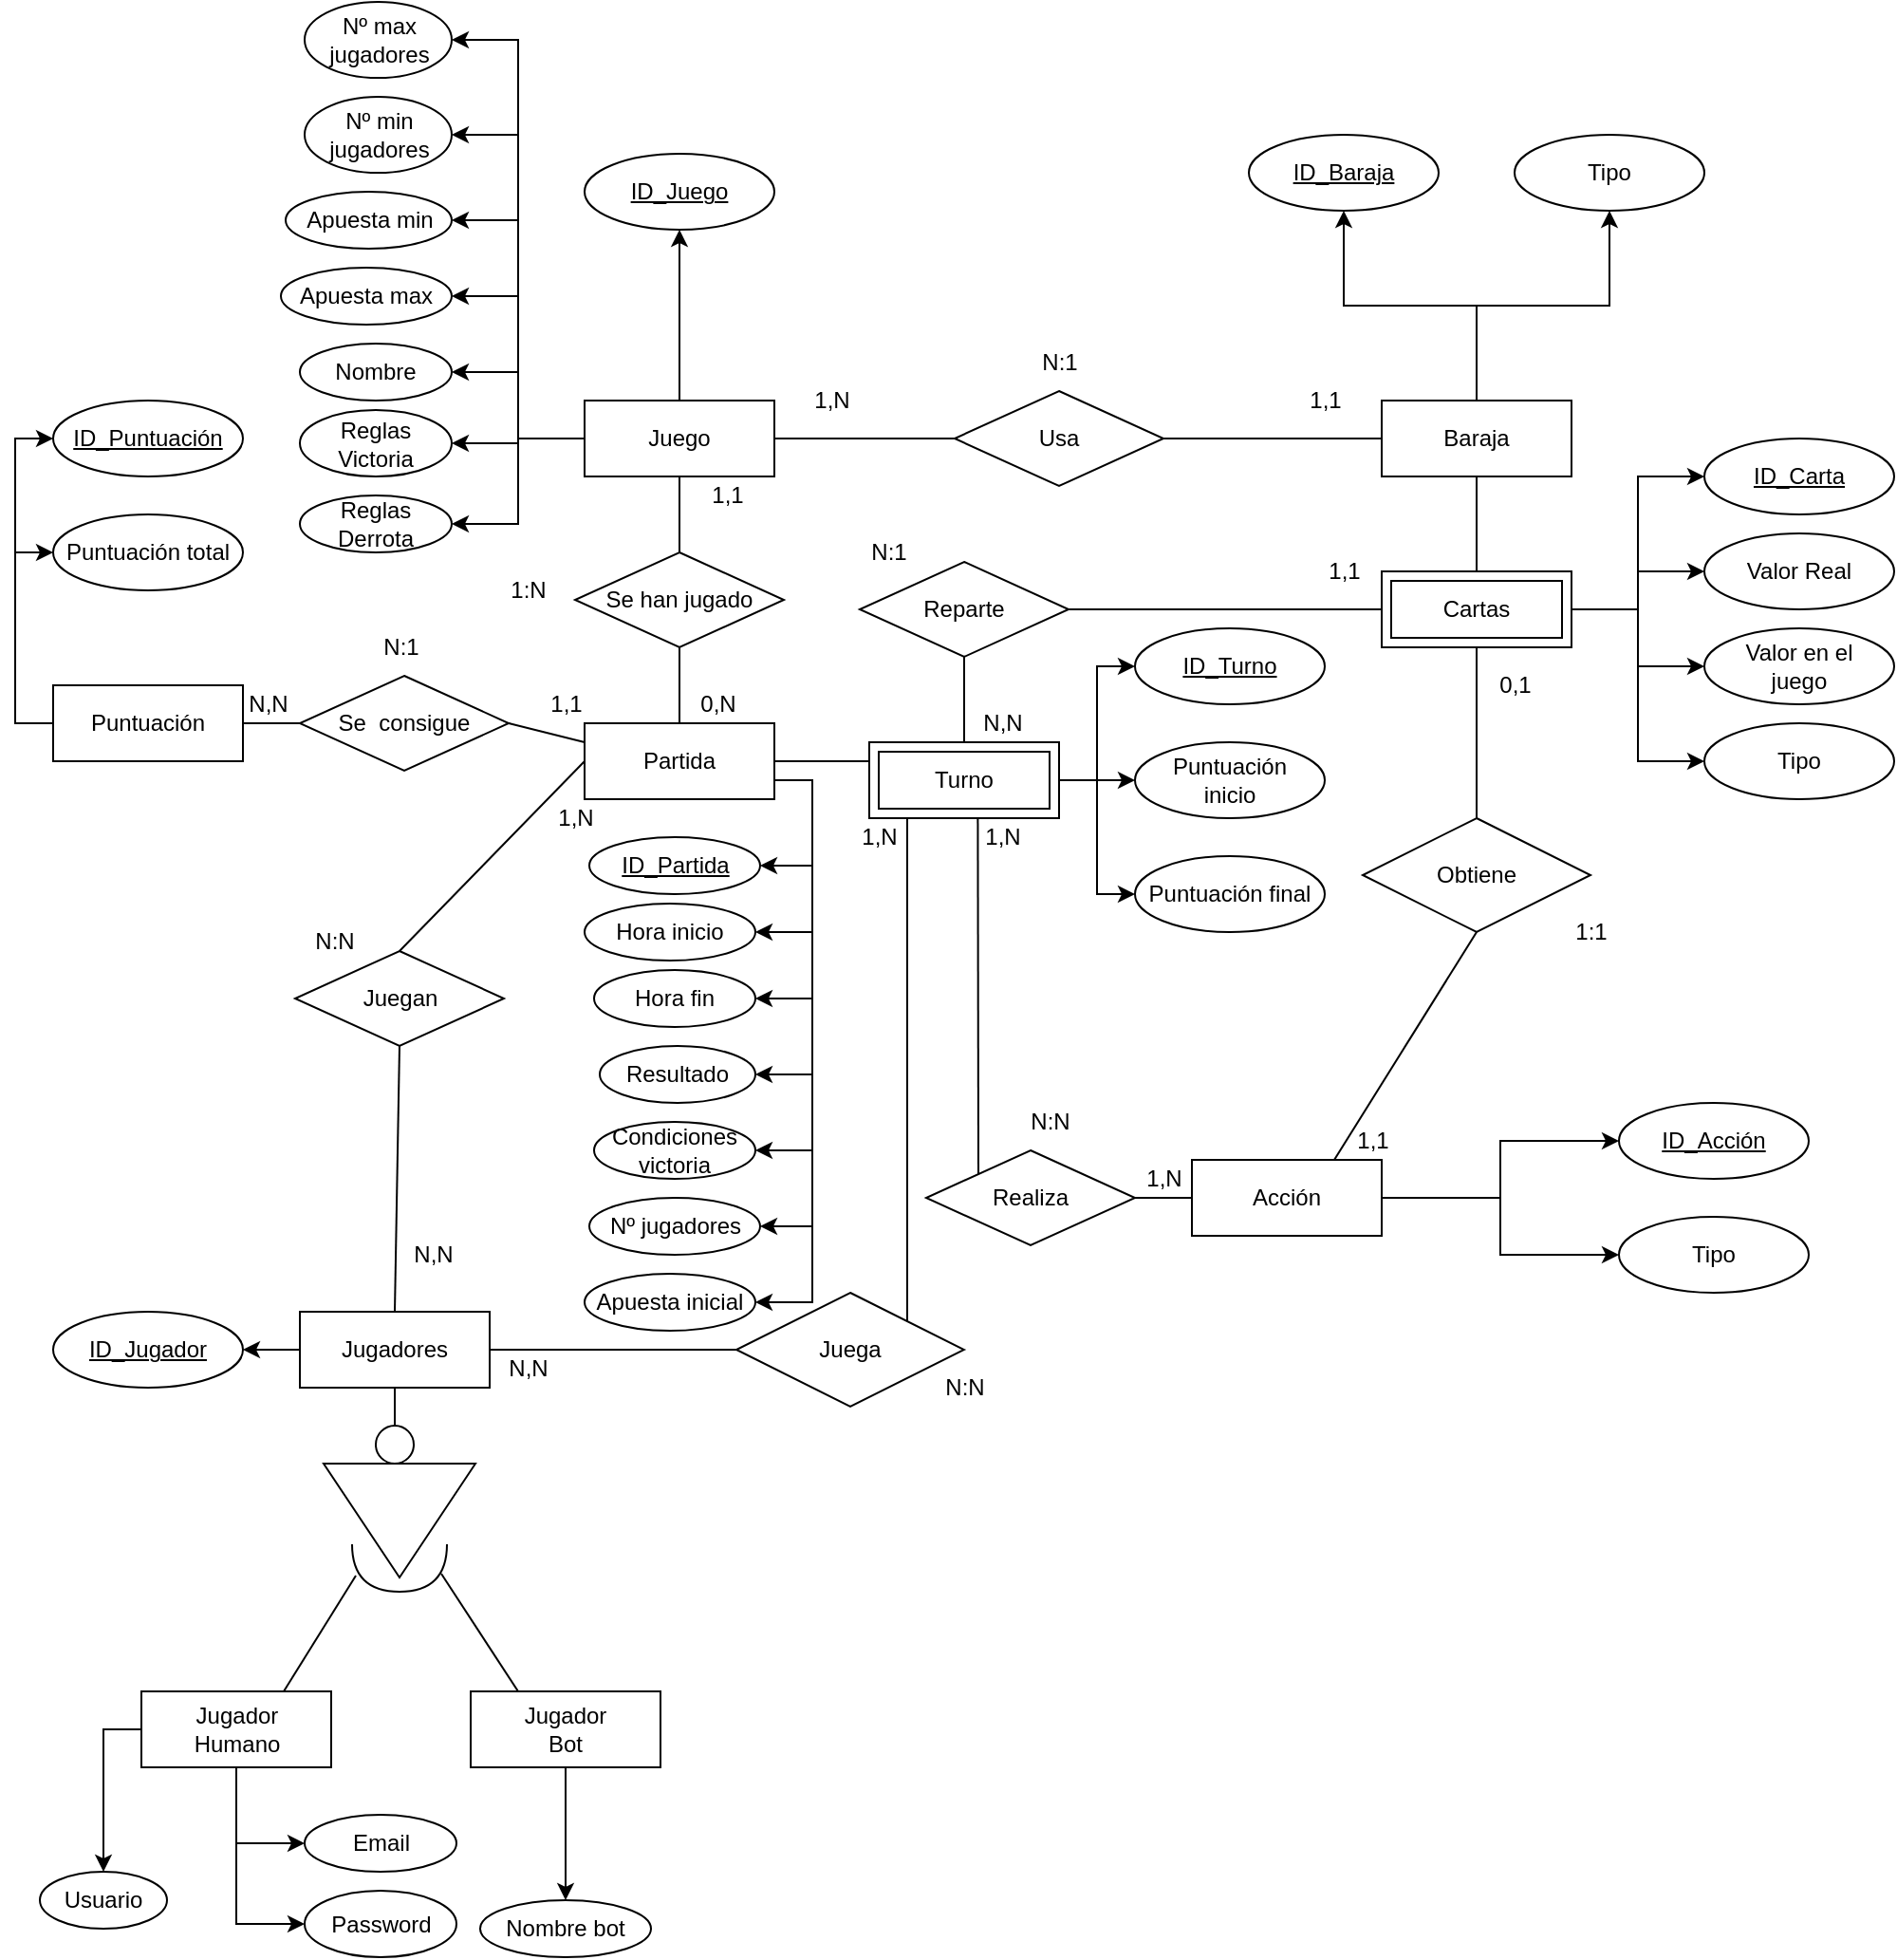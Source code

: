 <mxfile version="13.11.0" type="google"><diagram id="78fa8_qQ4C8IbGv7Pyop" name="Page-1"><mxGraphModel dx="1662" dy="1862" grid="1" gridSize="10" guides="1" tooltips="1" connect="1" arrows="1" fold="1" page="1" pageScale="1" pageWidth="850" pageHeight="1100" math="0" shadow="0"><root><mxCell id="0"/><mxCell id="1" parent="0"/><mxCell id="yFO5Bxpezt49NgVYLR6p-1" style="edgeStyle=orthogonalEdgeStyle;rounded=0;orthogonalLoop=1;jettySize=auto;html=1;exitX=0.5;exitY=0;exitDx=0;exitDy=0;entryX=0.5;entryY=1;entryDx=0;entryDy=0;" parent="1" source="BV622JhSCbt6r-4hF3pL-1" target="BV622JhSCbt6r-4hF3pL-41" edge="1"><mxGeometry relative="1" as="geometry"/></mxCell><mxCell id="yFO5Bxpezt49NgVYLR6p-16" style="edgeStyle=orthogonalEdgeStyle;rounded=0;orthogonalLoop=1;jettySize=auto;html=1;exitX=0;exitY=0.5;exitDx=0;exitDy=0;entryX=1;entryY=0.5;entryDx=0;entryDy=0;" parent="1" source="BV622JhSCbt6r-4hF3pL-1" target="yFO5Bxpezt49NgVYLR6p-12" edge="1"><mxGeometry relative="1" as="geometry"/></mxCell><mxCell id="yFO5Bxpezt49NgVYLR6p-17" style="edgeStyle=orthogonalEdgeStyle;rounded=0;orthogonalLoop=1;jettySize=auto;html=1;exitX=0;exitY=0.5;exitDx=0;exitDy=0;entryX=1;entryY=0.5;entryDx=0;entryDy=0;" parent="1" source="BV622JhSCbt6r-4hF3pL-1" target="yFO5Bxpezt49NgVYLR6p-13" edge="1"><mxGeometry relative="1" as="geometry"/></mxCell><mxCell id="yFO5Bxpezt49NgVYLR6p-18" style="edgeStyle=orthogonalEdgeStyle;rounded=0;orthogonalLoop=1;jettySize=auto;html=1;exitX=0;exitY=0.5;exitDx=0;exitDy=0;entryX=1;entryY=0.5;entryDx=0;entryDy=0;" parent="1" source="BV622JhSCbt6r-4hF3pL-1" target="yFO5Bxpezt49NgVYLR6p-14" edge="1"><mxGeometry relative="1" as="geometry"/></mxCell><mxCell id="yFO5Bxpezt49NgVYLR6p-19" style="edgeStyle=orthogonalEdgeStyle;rounded=0;orthogonalLoop=1;jettySize=auto;html=1;exitX=0;exitY=0.5;exitDx=0;exitDy=0;entryX=1;entryY=0.5;entryDx=0;entryDy=0;" parent="1" source="BV622JhSCbt6r-4hF3pL-1" target="yFO5Bxpezt49NgVYLR6p-15" edge="1"><mxGeometry relative="1" as="geometry"/></mxCell><mxCell id="yFO5Bxpezt49NgVYLR6p-24" style="edgeStyle=orthogonalEdgeStyle;rounded=0;orthogonalLoop=1;jettySize=auto;html=1;exitX=0;exitY=0.5;exitDx=0;exitDy=0;entryX=1;entryY=0.5;entryDx=0;entryDy=0;" parent="1" source="BV622JhSCbt6r-4hF3pL-1" target="yFO5Bxpezt49NgVYLR6p-23" edge="1"><mxGeometry relative="1" as="geometry"/></mxCell><mxCell id="0nVEXyCnmtIb-epMUQqP-18" style="edgeStyle=orthogonalEdgeStyle;rounded=0;orthogonalLoop=1;jettySize=auto;html=1;exitX=0;exitY=0.5;exitDx=0;exitDy=0;entryX=1;entryY=0.5;entryDx=0;entryDy=0;" parent="1" source="BV622JhSCbt6r-4hF3pL-1" target="yFO5Bxpezt49NgVYLR6p-26" edge="1"><mxGeometry relative="1" as="geometry"/></mxCell><mxCell id="0nVEXyCnmtIb-epMUQqP-19" style="edgeStyle=orthogonalEdgeStyle;rounded=0;orthogonalLoop=1;jettySize=auto;html=1;exitX=0;exitY=0.5;exitDx=0;exitDy=0;entryX=1;entryY=0.5;entryDx=0;entryDy=0;" parent="1" source="BV622JhSCbt6r-4hF3pL-1" target="yFO5Bxpezt49NgVYLR6p-27" edge="1"><mxGeometry relative="1" as="geometry"/></mxCell><mxCell id="BV622JhSCbt6r-4hF3pL-1" value="Juego" style="whiteSpace=wrap;html=1;align=center;" parent="1" vertex="1"><mxGeometry x="310" y="60" width="100" height="40" as="geometry"/></mxCell><mxCell id="0nVEXyCnmtIb-epMUQqP-4" style="edgeStyle=orthogonalEdgeStyle;rounded=0;orthogonalLoop=1;jettySize=auto;html=1;exitX=1;exitY=0.75;exitDx=0;exitDy=0;entryX=1;entryY=0.5;entryDx=0;entryDy=0;" parent="1" source="BV622JhSCbt6r-4hF3pL-2" target="BV622JhSCbt6r-4hF3pL-42" edge="1"><mxGeometry relative="1" as="geometry"/></mxCell><mxCell id="0nVEXyCnmtIb-epMUQqP-5" style="edgeStyle=orthogonalEdgeStyle;rounded=0;orthogonalLoop=1;jettySize=auto;html=1;exitX=1;exitY=0.75;exitDx=0;exitDy=0;entryX=1;entryY=0.5;entryDx=0;entryDy=0;" parent="1" source="BV622JhSCbt6r-4hF3pL-2" target="yFO5Bxpezt49NgVYLR6p-44" edge="1"><mxGeometry relative="1" as="geometry"/></mxCell><mxCell id="0nVEXyCnmtIb-epMUQqP-6" style="edgeStyle=orthogonalEdgeStyle;rounded=0;orthogonalLoop=1;jettySize=auto;html=1;exitX=1;exitY=0.75;exitDx=0;exitDy=0;entryX=1;entryY=0.5;entryDx=0;entryDy=0;" parent="1" source="BV622JhSCbt6r-4hF3pL-2" target="yFO5Bxpezt49NgVYLR6p-47" edge="1"><mxGeometry relative="1" as="geometry"/></mxCell><mxCell id="0nVEXyCnmtIb-epMUQqP-7" style="edgeStyle=orthogonalEdgeStyle;rounded=0;orthogonalLoop=1;jettySize=auto;html=1;exitX=1;exitY=0.75;exitDx=0;exitDy=0;entryX=1;entryY=0.5;entryDx=0;entryDy=0;" parent="1" source="BV622JhSCbt6r-4hF3pL-2" target="yFO5Bxpezt49NgVYLR6p-49" edge="1"><mxGeometry relative="1" as="geometry"/></mxCell><mxCell id="0nVEXyCnmtIb-epMUQqP-8" style="edgeStyle=orthogonalEdgeStyle;rounded=0;orthogonalLoop=1;jettySize=auto;html=1;exitX=1;exitY=0.75;exitDx=0;exitDy=0;entryX=1;entryY=0.5;entryDx=0;entryDy=0;" parent="1" source="BV622JhSCbt6r-4hF3pL-2" target="yFO5Bxpezt49NgVYLR6p-62" edge="1"><mxGeometry relative="1" as="geometry"/></mxCell><mxCell id="0nVEXyCnmtIb-epMUQqP-9" style="edgeStyle=orthogonalEdgeStyle;rounded=0;orthogonalLoop=1;jettySize=auto;html=1;exitX=1;exitY=0.75;exitDx=0;exitDy=0;entryX=1;entryY=0.5;entryDx=0;entryDy=0;" parent="1" source="BV622JhSCbt6r-4hF3pL-2" target="yFO5Bxpezt49NgVYLR6p-54" edge="1"><mxGeometry relative="1" as="geometry"/></mxCell><mxCell id="0nVEXyCnmtIb-epMUQqP-10" style="edgeStyle=orthogonalEdgeStyle;rounded=0;orthogonalLoop=1;jettySize=auto;html=1;exitX=1;exitY=0.75;exitDx=0;exitDy=0;entryX=1;entryY=0.5;entryDx=0;entryDy=0;" parent="1" source="BV622JhSCbt6r-4hF3pL-2" target="0nVEXyCnmtIb-epMUQqP-2" edge="1"><mxGeometry relative="1" as="geometry"/></mxCell><mxCell id="BV622JhSCbt6r-4hF3pL-2" value="Partida" style="whiteSpace=wrap;html=1;align=center;" parent="1" vertex="1"><mxGeometry x="310" y="230" width="100" height="40" as="geometry"/></mxCell><mxCell id="BV622JhSCbt6r-4hF3pL-3" value="Se han jugado" style="shape=rhombus;perimeter=rhombusPerimeter;whiteSpace=wrap;html=1;align=center;" parent="1" vertex="1"><mxGeometry x="305" y="140" width="110" height="50" as="geometry"/></mxCell><mxCell id="BV622JhSCbt6r-4hF3pL-57" style="edgeStyle=orthogonalEdgeStyle;rounded=0;orthogonalLoop=1;jettySize=auto;html=1;exitX=0;exitY=0.5;exitDx=0;exitDy=0;entryX=1;entryY=0.5;entryDx=0;entryDy=0;" parent="1" source="BV622JhSCbt6r-4hF3pL-4" target="BV622JhSCbt6r-4hF3pL-49" edge="1"><mxGeometry relative="1" as="geometry"/></mxCell><mxCell id="BV622JhSCbt6r-4hF3pL-4" value="Jugadores" style="whiteSpace=wrap;html=1;align=center;" parent="1" vertex="1"><mxGeometry x="160" y="540" width="100" height="40" as="geometry"/></mxCell><mxCell id="BV622JhSCbt6r-4hF3pL-5" value="Juegan" style="shape=rhombus;perimeter=rhombusPerimeter;whiteSpace=wrap;html=1;align=center;" parent="1" vertex="1"><mxGeometry x="157.5" y="350" width="110" height="50" as="geometry"/></mxCell><mxCell id="BV622JhSCbt6r-4hF3pL-6" value="" style="triangle;whiteSpace=wrap;html=1;rotation=90;" parent="1" vertex="1"><mxGeometry x="182.5" y="610" width="60" height="80" as="geometry"/></mxCell><mxCell id="BV622JhSCbt6r-4hF3pL-7" value="" style="ellipse;whiteSpace=wrap;html=1;aspect=fixed;" parent="1" vertex="1"><mxGeometry x="200" y="600" width="20" height="20" as="geometry"/></mxCell><mxCell id="BV622JhSCbt6r-4hF3pL-8" value="" style="shape=requiredInterface;html=1;verticalLabelPosition=bottom;rotation=90;" parent="1" vertex="1"><mxGeometry x="200" y="650" width="25" height="50" as="geometry"/></mxCell><mxCell id="BV622JhSCbt6r-4hF3pL-9" value="" style="endArrow=none;html=1;rounded=0;exitX=0.5;exitY=0;exitDx=0;exitDy=0;entryX=0;entryY=0.5;entryDx=0;entryDy=0;" parent="1" source="BV622JhSCbt6r-4hF3pL-5" target="BV622JhSCbt6r-4hF3pL-2" edge="1"><mxGeometry relative="1" as="geometry"><mxPoint x="140" y="310" as="sourcePoint"/><mxPoint x="300" y="280" as="targetPoint"/></mxGeometry></mxCell><mxCell id="BV622JhSCbt6r-4hF3pL-10" value="" style="endArrow=none;html=1;rounded=0;exitX=0.5;exitY=1;exitDx=0;exitDy=0;entryX=0.5;entryY=0;entryDx=0;entryDy=0;" parent="1" source="BV622JhSCbt6r-4hF3pL-1" target="BV622JhSCbt6r-4hF3pL-3" edge="1"><mxGeometry relative="1" as="geometry"><mxPoint x="210" y="320" as="sourcePoint"/><mxPoint x="370" y="320" as="targetPoint"/></mxGeometry></mxCell><mxCell id="BV622JhSCbt6r-4hF3pL-11" value="" style="endArrow=none;html=1;rounded=0;exitX=0.5;exitY=1;exitDx=0;exitDy=0;entryX=0.5;entryY=0;entryDx=0;entryDy=0;" parent="1" source="BV622JhSCbt6r-4hF3pL-3" target="BV622JhSCbt6r-4hF3pL-2" edge="1"><mxGeometry relative="1" as="geometry"><mxPoint x="320" y="330" as="sourcePoint"/><mxPoint x="480" y="330" as="targetPoint"/></mxGeometry></mxCell><mxCell id="BV622JhSCbt6r-4hF3pL-12" value="" style="endArrow=none;html=1;rounded=0;exitX=0.5;exitY=1;exitDx=0;exitDy=0;entryX=0.5;entryY=0;entryDx=0;entryDy=0;" parent="1" source="BV622JhSCbt6r-4hF3pL-5" target="BV622JhSCbt6r-4hF3pL-4" edge="1"><mxGeometry relative="1" as="geometry"><mxPoint x="140" y="310" as="sourcePoint"/><mxPoint x="300" y="310" as="targetPoint"/></mxGeometry></mxCell><mxCell id="BV622JhSCbt6r-4hF3pL-13" value="" style="endArrow=none;html=1;rounded=0;exitX=0.5;exitY=1;exitDx=0;exitDy=0;entryX=0.5;entryY=0;entryDx=0;entryDy=0;" parent="1" source="BV622JhSCbt6r-4hF3pL-4" target="BV622JhSCbt6r-4hF3pL-7" edge="1"><mxGeometry relative="1" as="geometry"><mxPoint x="370" y="410" as="sourcePoint"/><mxPoint x="530" y="410" as="targetPoint"/></mxGeometry></mxCell><mxCell id="BV622JhSCbt6r-4hF3pL-14" value="Usa" style="shape=rhombus;perimeter=rhombusPerimeter;whiteSpace=wrap;html=1;align=center;" parent="1" vertex="1"><mxGeometry x="505" y="55" width="110" height="50" as="geometry"/></mxCell><mxCell id="BV622JhSCbt6r-4hF3pL-54" style="edgeStyle=orthogonalEdgeStyle;rounded=0;orthogonalLoop=1;jettySize=auto;html=1;exitX=0.5;exitY=0;exitDx=0;exitDy=0;entryX=0.5;entryY=1;entryDx=0;entryDy=0;" parent="1" source="BV622JhSCbt6r-4hF3pL-15" target="BV622JhSCbt6r-4hF3pL-44" edge="1"><mxGeometry relative="1" as="geometry"/></mxCell><mxCell id="BV622JhSCbt6r-4hF3pL-68" style="edgeStyle=orthogonalEdgeStyle;rounded=0;orthogonalLoop=1;jettySize=auto;html=1;exitX=0.5;exitY=0;exitDx=0;exitDy=0;entryX=0.5;entryY=1;entryDx=0;entryDy=0;" parent="1" source="BV622JhSCbt6r-4hF3pL-15" target="BV622JhSCbt6r-4hF3pL-67" edge="1"><mxGeometry relative="1" as="geometry"/></mxCell><mxCell id="BV622JhSCbt6r-4hF3pL-15" value="Baraja" style="whiteSpace=wrap;html=1;align=center;" parent="1" vertex="1"><mxGeometry x="730" y="60" width="100" height="40" as="geometry"/></mxCell><mxCell id="BV622JhSCbt6r-4hF3pL-53" style="edgeStyle=orthogonalEdgeStyle;rounded=0;orthogonalLoop=1;jettySize=auto;html=1;exitX=1;exitY=0.5;exitDx=0;exitDy=0;entryX=0;entryY=0.5;entryDx=0;entryDy=0;" parent="1" source="BV622JhSCbt6r-4hF3pL-16" target="BV622JhSCbt6r-4hF3pL-52" edge="1"><mxGeometry relative="1" as="geometry"><mxPoint x="850" y="120" as="targetPoint"/></mxGeometry></mxCell><mxCell id="BV622JhSCbt6r-4hF3pL-59" style="edgeStyle=orthogonalEdgeStyle;rounded=0;orthogonalLoop=1;jettySize=auto;html=1;exitX=1;exitY=0.5;exitDx=0;exitDy=0;entryX=0;entryY=0.5;entryDx=0;entryDy=0;" parent="1" source="BV622JhSCbt6r-4hF3pL-16" target="BV622JhSCbt6r-4hF3pL-58" edge="1"><mxGeometry relative="1" as="geometry"/></mxCell><mxCell id="BV622JhSCbt6r-4hF3pL-61" style="edgeStyle=orthogonalEdgeStyle;rounded=0;orthogonalLoop=1;jettySize=auto;html=1;exitX=1;exitY=0.5;exitDx=0;exitDy=0;" parent="1" source="BV622JhSCbt6r-4hF3pL-16" target="BV622JhSCbt6r-4hF3pL-60" edge="1"><mxGeometry relative="1" as="geometry"/></mxCell><mxCell id="BV622JhSCbt6r-4hF3pL-63" style="edgeStyle=orthogonalEdgeStyle;rounded=0;orthogonalLoop=1;jettySize=auto;html=1;exitX=1;exitY=0.5;exitDx=0;exitDy=0;entryX=0;entryY=0.5;entryDx=0;entryDy=0;" parent="1" source="BV622JhSCbt6r-4hF3pL-16" target="BV622JhSCbt6r-4hF3pL-62" edge="1"><mxGeometry relative="1" as="geometry"/></mxCell><mxCell id="BV622JhSCbt6r-4hF3pL-16" value="Cartas" style="shape=ext;margin=3;double=1;whiteSpace=wrap;html=1;align=center;" parent="1" vertex="1"><mxGeometry x="730" y="150" width="100" height="40" as="geometry"/></mxCell><mxCell id="BV622JhSCbt6r-4hF3pL-70" style="edgeStyle=orthogonalEdgeStyle;rounded=0;orthogonalLoop=1;jettySize=auto;html=1;exitX=1;exitY=0.5;exitDx=0;exitDy=0;entryX=0;entryY=0.5;entryDx=0;entryDy=0;" parent="1" source="BV622JhSCbt6r-4hF3pL-17" target="BV622JhSCbt6r-4hF3pL-48" edge="1"><mxGeometry relative="1" as="geometry"/></mxCell><mxCell id="BV622JhSCbt6r-4hF3pL-72" style="edgeStyle=orthogonalEdgeStyle;rounded=0;orthogonalLoop=1;jettySize=auto;html=1;exitX=1;exitY=0.5;exitDx=0;exitDy=0;entryX=0;entryY=0.5;entryDx=0;entryDy=0;" parent="1" source="BV622JhSCbt6r-4hF3pL-17" target="BV622JhSCbt6r-4hF3pL-71" edge="1"><mxGeometry relative="1" as="geometry"/></mxCell><mxCell id="wQUg_v-j7GQkUI-aUOH_-5" style="edgeStyle=orthogonalEdgeStyle;rounded=0;orthogonalLoop=1;jettySize=auto;html=1;exitX=1;exitY=0.5;exitDx=0;exitDy=0;entryX=0;entryY=0.5;entryDx=0;entryDy=0;" parent="1" source="BV622JhSCbt6r-4hF3pL-17" target="wQUg_v-j7GQkUI-aUOH_-1" edge="1"><mxGeometry relative="1" as="geometry"/></mxCell><mxCell id="BV622JhSCbt6r-4hF3pL-17" value="Turno" style="shape=ext;margin=3;double=1;whiteSpace=wrap;html=1;align=center;" parent="1" vertex="1"><mxGeometry x="460" y="240" width="100" height="40" as="geometry"/></mxCell><mxCell id="BV622JhSCbt6r-4hF3pL-65" style="edgeStyle=orthogonalEdgeStyle;rounded=0;orthogonalLoop=1;jettySize=auto;html=1;exitX=1;exitY=0.5;exitDx=0;exitDy=0;entryX=0;entryY=0.5;entryDx=0;entryDy=0;" parent="1" source="BV622JhSCbt6r-4hF3pL-18" target="BV622JhSCbt6r-4hF3pL-43" edge="1"><mxGeometry relative="1" as="geometry"/></mxCell><mxCell id="BV622JhSCbt6r-4hF3pL-66" style="edgeStyle=orthogonalEdgeStyle;rounded=0;orthogonalLoop=1;jettySize=auto;html=1;exitX=1;exitY=0.5;exitDx=0;exitDy=0;entryX=0;entryY=0.5;entryDx=0;entryDy=0;" parent="1" source="BV622JhSCbt6r-4hF3pL-18" target="BV622JhSCbt6r-4hF3pL-64" edge="1"><mxGeometry relative="1" as="geometry"/></mxCell><mxCell id="BV622JhSCbt6r-4hF3pL-18" value="Acción" style="whiteSpace=wrap;html=1;align=center;fontFamily=Helvetica;fontSize=12;fontColor=#000000;strokeColor=#000000;fillColor=#ffffff;" parent="1" vertex="1"><mxGeometry x="630" y="460" width="100" height="40" as="geometry"/></mxCell><mxCell id="BV622JhSCbt6r-4hF3pL-19" value="Obtiene" style="shape=rhombus;perimeter=rhombusPerimeter;whiteSpace=wrap;html=1;align=center;" parent="1" vertex="1"><mxGeometry x="720" y="280" width="120" height="60" as="geometry"/></mxCell><mxCell id="BV622JhSCbt6r-4hF3pL-20" value="" style="endArrow=none;html=1;rounded=0;exitX=1;exitY=0.5;exitDx=0;exitDy=0;entryX=0;entryY=0.25;entryDx=0;entryDy=0;" parent="1" source="BV622JhSCbt6r-4hF3pL-2" target="BV622JhSCbt6r-4hF3pL-17" edge="1"><mxGeometry relative="1" as="geometry"><mxPoint x="450" y="370" as="sourcePoint"/><mxPoint x="610" y="370" as="targetPoint"/></mxGeometry></mxCell><mxCell id="BV622JhSCbt6r-4hF3pL-22" value="" style="endArrow=none;html=1;rounded=0;exitX=1;exitY=0.5;exitDx=0;exitDy=0;entryX=0;entryY=0.5;entryDx=0;entryDy=0;" parent="1" source="BV622JhSCbt6r-4hF3pL-1" target="BV622JhSCbt6r-4hF3pL-14" edge="1"><mxGeometry relative="1" as="geometry"><mxPoint x="600" y="460" as="sourcePoint"/><mxPoint x="760" y="460" as="targetPoint"/></mxGeometry></mxCell><mxCell id="BV622JhSCbt6r-4hF3pL-23" value="" style="endArrow=none;html=1;rounded=0;exitX=1;exitY=0.5;exitDx=0;exitDy=0;entryX=0;entryY=0.5;entryDx=0;entryDy=0;" parent="1" source="BV622JhSCbt6r-4hF3pL-14" target="BV622JhSCbt6r-4hF3pL-15" edge="1"><mxGeometry relative="1" as="geometry"><mxPoint x="660" y="80" as="sourcePoint"/><mxPoint x="950" y="280" as="targetPoint"/></mxGeometry></mxCell><mxCell id="BV622JhSCbt6r-4hF3pL-24" value="" style="endArrow=none;html=1;rounded=0;exitX=0.5;exitY=1;exitDx=0;exitDy=0;entryX=0.5;entryY=0;entryDx=0;entryDy=0;" parent="1" source="BV622JhSCbt6r-4hF3pL-15" target="BV622JhSCbt6r-4hF3pL-16" edge="1"><mxGeometry relative="1" as="geometry"><mxPoint x="780" y="250" as="sourcePoint"/><mxPoint x="940" y="250" as="targetPoint"/></mxGeometry></mxCell><mxCell id="BV622JhSCbt6r-4hF3pL-25" value="" style="endArrow=none;html=1;rounded=0;exitX=0.5;exitY=1;exitDx=0;exitDy=0;entryX=0.5;entryY=0;entryDx=0;entryDy=0;" parent="1" source="BV622JhSCbt6r-4hF3pL-16" target="BV622JhSCbt6r-4hF3pL-19" edge="1"><mxGeometry relative="1" as="geometry"><mxPoint x="730" y="250" as="sourcePoint"/><mxPoint x="890" y="250" as="targetPoint"/></mxGeometry></mxCell><mxCell id="BV622JhSCbt6r-4hF3pL-26" value="" style="endArrow=none;html=1;rounded=0;exitX=0.75;exitY=0;exitDx=0;exitDy=0;entryX=0.5;entryY=1;entryDx=0;entryDy=0;" parent="1" source="BV622JhSCbt6r-4hF3pL-18" target="BV622JhSCbt6r-4hF3pL-19" edge="1"><mxGeometry relative="1" as="geometry"><mxPoint x="590" y="450" as="sourcePoint"/><mxPoint x="750" y="450" as="targetPoint"/></mxGeometry></mxCell><mxCell id="yFO5Bxpezt49NgVYLR6p-37" style="edgeStyle=orthogonalEdgeStyle;rounded=0;orthogonalLoop=1;jettySize=auto;html=1;exitX=0.5;exitY=1;exitDx=0;exitDy=0;entryX=0;entryY=0.5;entryDx=0;entryDy=0;" parent="1" source="BV622JhSCbt6r-4hF3pL-27" target="yFO5Bxpezt49NgVYLR6p-36" edge="1"><mxGeometry relative="1" as="geometry"/></mxCell><mxCell id="yFO5Bxpezt49NgVYLR6p-40" style="edgeStyle=orthogonalEdgeStyle;rounded=0;orthogonalLoop=1;jettySize=auto;html=1;exitX=0.5;exitY=1;exitDx=0;exitDy=0;entryX=0;entryY=0.5;entryDx=0;entryDy=0;" parent="1" source="BV622JhSCbt6r-4hF3pL-27" target="yFO5Bxpezt49NgVYLR6p-34" edge="1"><mxGeometry relative="1" as="geometry"/></mxCell><mxCell id="zS0D3CmyuXa_gHgH3GNW-1" style="edgeStyle=orthogonalEdgeStyle;rounded=0;orthogonalLoop=1;jettySize=auto;html=1;exitX=0;exitY=0.5;exitDx=0;exitDy=0;" parent="1" source="BV622JhSCbt6r-4hF3pL-27" target="yFO5Bxpezt49NgVYLR6p-32" edge="1"><mxGeometry relative="1" as="geometry"/></mxCell><mxCell id="BV622JhSCbt6r-4hF3pL-27" value="&lt;div&gt;Jugador&lt;/div&gt;&lt;div&gt;Humano&lt;br&gt;&lt;/div&gt;" style="whiteSpace=wrap;html=1;align=center;" parent="1" vertex="1"><mxGeometry x="76.5" y="740" width="100" height="40" as="geometry"/></mxCell><mxCell id="yFO5Bxpezt49NgVYLR6p-42" style="edgeStyle=orthogonalEdgeStyle;rounded=0;orthogonalLoop=1;jettySize=auto;html=1;exitX=0.5;exitY=1;exitDx=0;exitDy=0;entryX=0.5;entryY=0;entryDx=0;entryDy=0;" parent="1" source="BV622JhSCbt6r-4hF3pL-28" target="yFO5Bxpezt49NgVYLR6p-41" edge="1"><mxGeometry relative="1" as="geometry"/></mxCell><mxCell id="BV622JhSCbt6r-4hF3pL-28" value="&lt;div&gt;Jugador&lt;/div&gt;&lt;div&gt;Bot&lt;br&gt;&lt;/div&gt;" style="whiteSpace=wrap;html=1;align=center;" parent="1" vertex="1"><mxGeometry x="250" y="740" width="100" height="40" as="geometry"/></mxCell><mxCell id="BV622JhSCbt6r-4hF3pL-29" value="" style="endArrow=none;html=1;rounded=0;exitX=0.75;exitY=0;exitDx=0;exitDy=0;entryX=0.66;entryY=0.96;entryDx=0;entryDy=0;entryPerimeter=0;" parent="1" source="BV622JhSCbt6r-4hF3pL-27" target="BV622JhSCbt6r-4hF3pL-8" edge="1"><mxGeometry relative="1" as="geometry"><mxPoint x="70" y="510" as="sourcePoint"/><mxPoint x="230" y="510" as="targetPoint"/></mxGeometry></mxCell><mxCell id="BV622JhSCbt6r-4hF3pL-30" value="" style="endArrow=none;html=1;rounded=0;entryX=0.25;entryY=0;entryDx=0;entryDy=0;exitX=0.62;exitY=0.06;exitDx=0;exitDy=0;exitPerimeter=0;" parent="1" source="BV622JhSCbt6r-4hF3pL-8" target="BV622JhSCbt6r-4hF3pL-28" edge="1"><mxGeometry relative="1" as="geometry"><mxPoint x="260" y="500" as="sourcePoint"/><mxPoint x="420" y="500" as="targetPoint"/></mxGeometry></mxCell><mxCell id="BV622JhSCbt6r-4hF3pL-31" value="Reparte" style="shape=rhombus;perimeter=rhombusPerimeter;whiteSpace=wrap;html=1;align=center;" parent="1" vertex="1"><mxGeometry x="455" y="145" width="110" height="50" as="geometry"/></mxCell><mxCell id="BV622JhSCbt6r-4hF3pL-32" value="" style="endArrow=none;html=1;rounded=0;exitX=0.5;exitY=0;exitDx=0;exitDy=0;entryX=0.5;entryY=1;entryDx=0;entryDy=0;" parent="1" source="BV622JhSCbt6r-4hF3pL-17" target="BV622JhSCbt6r-4hF3pL-31" edge="1"><mxGeometry relative="1" as="geometry"><mxPoint x="420" y="200" as="sourcePoint"/><mxPoint x="580" y="200" as="targetPoint"/></mxGeometry></mxCell><mxCell id="BV622JhSCbt6r-4hF3pL-33" value="" style="endArrow=none;html=1;rounded=0;exitX=1;exitY=0.5;exitDx=0;exitDy=0;entryX=0;entryY=0.5;entryDx=0;entryDy=0;" parent="1" source="BV622JhSCbt6r-4hF3pL-31" target="BV622JhSCbt6r-4hF3pL-16" edge="1"><mxGeometry relative="1" as="geometry"><mxPoint x="660" y="170" as="sourcePoint"/><mxPoint x="820" y="230" as="targetPoint"/></mxGeometry></mxCell><mxCell id="BV622JhSCbt6r-4hF3pL-34" value="" style="endArrow=none;html=1;rounded=0;exitX=1;exitY=0.5;exitDx=0;exitDy=0;entryX=0;entryY=0.5;entryDx=0;entryDy=0;" parent="1" source="BV622JhSCbt6r-4hF3pL-4" target="BV622JhSCbt6r-4hF3pL-35" edge="1"><mxGeometry relative="1" as="geometry"><mxPoint x="350" y="410" as="sourcePoint"/><mxPoint x="335" y="440" as="targetPoint"/></mxGeometry></mxCell><mxCell id="BV622JhSCbt6r-4hF3pL-35" value="Juega" style="shape=rhombus;perimeter=rhombusPerimeter;whiteSpace=wrap;html=1;align=center;" parent="1" vertex="1"><mxGeometry x="390" y="530" width="120" height="60" as="geometry"/></mxCell><mxCell id="BV622JhSCbt6r-4hF3pL-37" value="" style="endArrow=none;html=1;rounded=0;exitX=1;exitY=0;exitDx=0;exitDy=0;" parent="1" source="BV622JhSCbt6r-4hF3pL-35" edge="1"><mxGeometry relative="1" as="geometry"><mxPoint x="400" y="325" as="sourcePoint"/><mxPoint x="480" y="280" as="targetPoint"/></mxGeometry></mxCell><mxCell id="BV622JhSCbt6r-4hF3pL-41" value="ID_Juego" style="ellipse;whiteSpace=wrap;html=1;align=center;fontStyle=4;" parent="1" vertex="1"><mxGeometry x="310" y="-70" width="100" height="40" as="geometry"/></mxCell><mxCell id="BV622JhSCbt6r-4hF3pL-43" value="ID_Acción" style="ellipse;whiteSpace=wrap;html=1;align=center;fontStyle=4;" parent="1" vertex="1"><mxGeometry x="855" y="430" width="100" height="40" as="geometry"/></mxCell><mxCell id="BV622JhSCbt6r-4hF3pL-44" value="ID_Baraja" style="ellipse;whiteSpace=wrap;html=1;align=center;fontStyle=4;" parent="1" vertex="1"><mxGeometry x="660" y="-80" width="100" height="40" as="geometry"/></mxCell><mxCell id="BV622JhSCbt6r-4hF3pL-47" value="ID_Puntuación" style="ellipse;whiteSpace=wrap;html=1;align=center;fontStyle=4;" parent="1" vertex="1"><mxGeometry x="30" y="60" width="100" height="40" as="geometry"/></mxCell><mxCell id="BV622JhSCbt6r-4hF3pL-48" value="ID_Turno" style="ellipse;whiteSpace=wrap;html=1;align=center;fontStyle=4;" parent="1" vertex="1"><mxGeometry x="600" y="180" width="100" height="40" as="geometry"/></mxCell><mxCell id="BV622JhSCbt6r-4hF3pL-49" value="ID_Jugador" style="ellipse;whiteSpace=wrap;html=1;align=center;fontStyle=4;" parent="1" vertex="1"><mxGeometry x="30" y="540" width="100" height="40" as="geometry"/></mxCell><mxCell id="BV622JhSCbt6r-4hF3pL-52" value="ID_Carta" style="ellipse;whiteSpace=wrap;html=1;align=center;fontStyle=4;" parent="1" vertex="1"><mxGeometry x="900" y="80" width="100" height="40" as="geometry"/></mxCell><mxCell id="BV622JhSCbt6r-4hF3pL-58" value="Valor Real" style="ellipse;whiteSpace=wrap;html=1;align=center;" parent="1" vertex="1"><mxGeometry x="900" y="130" width="100" height="40" as="geometry"/></mxCell><mxCell id="BV622JhSCbt6r-4hF3pL-60" value="&lt;div&gt;Valor en el&lt;/div&gt;&lt;div&gt;juego&lt;br&gt;&lt;/div&gt;" style="ellipse;whiteSpace=wrap;html=1;align=center;" parent="1" vertex="1"><mxGeometry x="900" y="180" width="100" height="40" as="geometry"/></mxCell><mxCell id="BV622JhSCbt6r-4hF3pL-62" value="Tipo" style="ellipse;whiteSpace=wrap;html=1;align=center;" parent="1" vertex="1"><mxGeometry x="900" y="230" width="100" height="40" as="geometry"/></mxCell><mxCell id="BV622JhSCbt6r-4hF3pL-64" value="Tipo" style="ellipse;whiteSpace=wrap;html=1;align=center;" parent="1" vertex="1"><mxGeometry x="855" y="490" width="100" height="40" as="geometry"/></mxCell><mxCell id="BV622JhSCbt6r-4hF3pL-67" value="Tipo" style="ellipse;whiteSpace=wrap;html=1;align=center;" parent="1" vertex="1"><mxGeometry x="800" y="-80" width="100" height="40" as="geometry"/></mxCell><mxCell id="BV622JhSCbt6r-4hF3pL-71" value="Puntuación&lt;br&gt;inicio" style="ellipse;whiteSpace=wrap;html=1;align=center;" parent="1" vertex="1"><mxGeometry x="600" y="240" width="100" height="40" as="geometry"/></mxCell><mxCell id="wQUg_v-j7GQkUI-aUOH_-2" style="edgeStyle=orthogonalEdgeStyle;rounded=0;orthogonalLoop=1;jettySize=auto;html=1;exitX=0;exitY=0.5;exitDx=0;exitDy=0;entryX=0;entryY=0.5;entryDx=0;entryDy=0;" parent="1" source="yFO5Bxpezt49NgVYLR6p-4" target="BV622JhSCbt6r-4hF3pL-47" edge="1"><mxGeometry relative="1" as="geometry"/></mxCell><mxCell id="wQUg_v-j7GQkUI-aUOH_-4" style="edgeStyle=orthogonalEdgeStyle;rounded=0;orthogonalLoop=1;jettySize=auto;html=1;exitX=0;exitY=0.5;exitDx=0;exitDy=0;entryX=0;entryY=0.5;entryDx=0;entryDy=0;" parent="1" source="yFO5Bxpezt49NgVYLR6p-4" target="wQUg_v-j7GQkUI-aUOH_-3" edge="1"><mxGeometry relative="1" as="geometry"/></mxCell><mxCell id="yFO5Bxpezt49NgVYLR6p-4" value="Puntuación" style="whiteSpace=wrap;html=1;align=center;" parent="1" vertex="1"><mxGeometry x="30" y="210" width="100" height="40" as="geometry"/></mxCell><mxCell id="yFO5Bxpezt49NgVYLR6p-9" value="Se&amp;nbsp; consigue" style="shape=rhombus;perimeter=rhombusPerimeter;whiteSpace=wrap;html=1;align=center;" parent="1" vertex="1"><mxGeometry x="160" y="205" width="110" height="50" as="geometry"/></mxCell><mxCell id="yFO5Bxpezt49NgVYLR6p-10" value="" style="endArrow=none;html=1;rounded=0;exitX=1;exitY=0.5;exitDx=0;exitDy=0;entryX=0;entryY=0.5;entryDx=0;entryDy=0;" parent="1" source="yFO5Bxpezt49NgVYLR6p-4" target="yFO5Bxpezt49NgVYLR6p-9" edge="1"><mxGeometry relative="1" as="geometry"><mxPoint x="210" y="140" as="sourcePoint"/><mxPoint x="370" y="140" as="targetPoint"/></mxGeometry></mxCell><mxCell id="yFO5Bxpezt49NgVYLR6p-11" value="" style="endArrow=none;html=1;rounded=0;exitX=1;exitY=0.5;exitDx=0;exitDy=0;entryX=0;entryY=0.25;entryDx=0;entryDy=0;" parent="1" source="yFO5Bxpezt49NgVYLR6p-9" target="BV622JhSCbt6r-4hF3pL-2" edge="1"><mxGeometry relative="1" as="geometry"><mxPoint x="240" y="170" as="sourcePoint"/><mxPoint x="400" y="170" as="targetPoint"/></mxGeometry></mxCell><mxCell id="yFO5Bxpezt49NgVYLR6p-12" value="Nº max&lt;br&gt;jugadores" style="ellipse;whiteSpace=wrap;html=1;align=center;" parent="1" vertex="1"><mxGeometry x="162.5" y="-150" width="77.5" height="40" as="geometry"/></mxCell><mxCell id="yFO5Bxpezt49NgVYLR6p-13" value="Nº min&lt;br&gt;jugadores" style="ellipse;whiteSpace=wrap;html=1;align=center;" parent="1" vertex="1"><mxGeometry x="162.5" y="-100" width="77.5" height="40" as="geometry"/></mxCell><mxCell id="yFO5Bxpezt49NgVYLR6p-14" value="Apuesta min" style="ellipse;whiteSpace=wrap;html=1;align=center;" parent="1" vertex="1"><mxGeometry x="152.5" y="-50" width="87.5" height="30" as="geometry"/></mxCell><mxCell id="yFO5Bxpezt49NgVYLR6p-15" value="Apuesta max" style="ellipse;whiteSpace=wrap;html=1;align=center;" parent="1" vertex="1"><mxGeometry x="150" y="-10" width="90" height="30" as="geometry"/></mxCell><mxCell id="yFO5Bxpezt49NgVYLR6p-23" value="Nombre" style="ellipse;whiteSpace=wrap;html=1;align=center;" parent="1" vertex="1"><mxGeometry x="160" y="30" width="80" height="30" as="geometry"/></mxCell><mxCell id="yFO5Bxpezt49NgVYLR6p-26" value="Reglas Victoria" style="ellipse;whiteSpace=wrap;html=1;align=center;" parent="1" vertex="1"><mxGeometry x="160" y="65" width="80" height="35" as="geometry"/></mxCell><mxCell id="yFO5Bxpezt49NgVYLR6p-27" value="Reglas Derrota" style="ellipse;whiteSpace=wrap;html=1;align=center;" parent="1" vertex="1"><mxGeometry x="160" y="110" width="80" height="30" as="geometry"/></mxCell><mxCell id="yFO5Bxpezt49NgVYLR6p-32" value="Usuario" style="ellipse;whiteSpace=wrap;html=1;align=center;" parent="1" vertex="1"><mxGeometry x="23" y="835" width="67" height="30" as="geometry"/></mxCell><mxCell id="yFO5Bxpezt49NgVYLR6p-34" value="Password" style="ellipse;whiteSpace=wrap;html=1;align=center;" parent="1" vertex="1"><mxGeometry x="162.5" y="845" width="80" height="35" as="geometry"/></mxCell><mxCell id="yFO5Bxpezt49NgVYLR6p-36" value="Email" style="ellipse;whiteSpace=wrap;html=1;align=center;" parent="1" vertex="1"><mxGeometry x="162.5" y="805" width="80" height="30" as="geometry"/></mxCell><mxCell id="yFO5Bxpezt49NgVYLR6p-41" value="Nombre bot" style="ellipse;whiteSpace=wrap;html=1;align=center;" parent="1" vertex="1"><mxGeometry x="255" y="850" width="90" height="30" as="geometry"/></mxCell><mxCell id="yFO5Bxpezt49NgVYLR6p-49" value="Resultado" style="ellipse;whiteSpace=wrap;html=1;align=center;" parent="1" vertex="1"><mxGeometry x="318" y="400" width="82" height="30" as="geometry"/></mxCell><mxCell id="BV622JhSCbt6r-4hF3pL-42" value="ID_Partida" style="ellipse;whiteSpace=wrap;html=1;align=center;fontStyle=4;" parent="1" vertex="1"><mxGeometry x="312.5" y="290" width="90" height="30" as="geometry"/></mxCell><mxCell id="yFO5Bxpezt49NgVYLR6p-44" value="Hora inicio" style="ellipse;whiteSpace=wrap;html=1;align=center;" parent="1" vertex="1"><mxGeometry x="310" y="325" width="90" height="30" as="geometry"/></mxCell><mxCell id="yFO5Bxpezt49NgVYLR6p-47" value="Hora fin" style="ellipse;whiteSpace=wrap;html=1;align=center;" parent="1" vertex="1"><mxGeometry x="315" y="360" width="85" height="30" as="geometry"/></mxCell><mxCell id="yFO5Bxpezt49NgVYLR6p-54" value="Nº jugadores" style="ellipse;whiteSpace=wrap;html=1;align=center;" parent="1" vertex="1"><mxGeometry x="312.5" y="480" width="90" height="30" as="geometry"/></mxCell><mxCell id="yFO5Bxpezt49NgVYLR6p-62" value="Condiciones&lt;br&gt;victoria" style="ellipse;whiteSpace=wrap;html=1;align=center;" parent="1" vertex="1"><mxGeometry x="315" y="440" width="85" height="30" as="geometry"/></mxCell><mxCell id="yFO5Bxpezt49NgVYLR6p-64" value="N,N" style="text;html=1;align=center;verticalAlign=middle;resizable=0;points=[];autosize=1;" parent="1" vertex="1"><mxGeometry x="210" y="500" width="40" height="20" as="geometry"/></mxCell><mxCell id="yFO5Bxpezt49NgVYLR6p-65" value="N:N" style="text;html=1;align=center;verticalAlign=middle;resizable=0;points=[];autosize=1;" parent="1" vertex="1"><mxGeometry x="157.5" y="335" width="40" height="20" as="geometry"/></mxCell><mxCell id="yFO5Bxpezt49NgVYLR6p-66" value="1,N" style="text;html=1;align=center;verticalAlign=middle;resizable=0;points=[];autosize=1;" parent="1" vertex="1"><mxGeometry x="290" y="270" width="30" height="20" as="geometry"/></mxCell><mxCell id="yFO5Bxpezt49NgVYLR6p-67" value="N,N" style="text;html=1;align=center;verticalAlign=middle;resizable=0;points=[];autosize=1;" parent="1" vertex="1"><mxGeometry x="260" y="560" width="40" height="20" as="geometry"/></mxCell><mxCell id="yFO5Bxpezt49NgVYLR6p-68" value="N:N" style="text;html=1;align=center;verticalAlign=middle;resizable=0;points=[];autosize=1;" parent="1" vertex="1"><mxGeometry x="490" y="570" width="40" height="20" as="geometry"/></mxCell><mxCell id="yFO5Bxpezt49NgVYLR6p-69" value="1,N" style="text;html=1;align=center;verticalAlign=middle;resizable=0;points=[];autosize=1;" parent="1" vertex="1"><mxGeometry x="450" y="280" width="30" height="20" as="geometry"/></mxCell><mxCell id="yFO5Bxpezt49NgVYLR6p-70" value="0,N" style="text;html=1;align=center;verticalAlign=middle;resizable=0;points=[];autosize=1;" parent="1" vertex="1"><mxGeometry x="365" y="210" width="30" height="20" as="geometry"/></mxCell><mxCell id="yFO5Bxpezt49NgVYLR6p-71" value="1,1" style="text;html=1;align=center;verticalAlign=middle;resizable=0;points=[];autosize=1;" parent="1" vertex="1"><mxGeometry x="695" y="140" width="30" height="20" as="geometry"/></mxCell><mxCell id="yFO5Bxpezt49NgVYLR6p-72" value="N,N" style="text;html=1;align=center;verticalAlign=middle;resizable=0;points=[];autosize=1;" parent="1" vertex="1"><mxGeometry x="510" y="220" width="40" height="20" as="geometry"/></mxCell><mxCell id="yFO5Bxpezt49NgVYLR6p-73" value="N:1" style="text;html=1;align=center;verticalAlign=middle;resizable=0;points=[];autosize=1;" parent="1" vertex="1"><mxGeometry x="455" y="130" width="30" height="20" as="geometry"/></mxCell><mxCell id="yFO5Bxpezt49NgVYLR6p-74" value="0,1" style="text;html=1;align=center;verticalAlign=middle;resizable=0;points=[];autosize=1;" parent="1" vertex="1"><mxGeometry x="785" y="200" width="30" height="20" as="geometry"/></mxCell><mxCell id="yFO5Bxpezt49NgVYLR6p-75" value="1,1" style="text;html=1;align=center;verticalAlign=middle;resizable=0;points=[];autosize=1;" parent="1" vertex="1"><mxGeometry x="710" y="440" width="30" height="20" as="geometry"/></mxCell><mxCell id="yFO5Bxpezt49NgVYLR6p-76" value="1:1" style="text;html=1;align=center;verticalAlign=middle;resizable=0;points=[];autosize=1;" parent="1" vertex="1"><mxGeometry x="825" y="330" width="30" height="20" as="geometry"/></mxCell><mxCell id="yFO5Bxpezt49NgVYLR6p-77" value="1,N" style="text;html=1;align=center;verticalAlign=middle;resizable=0;points=[];autosize=1;" parent="1" vertex="1"><mxGeometry x="425" y="50" width="30" height="20" as="geometry"/></mxCell><mxCell id="yFO5Bxpezt49NgVYLR6p-78" value="1,1" style="text;html=1;align=center;verticalAlign=middle;resizable=0;points=[];autosize=1;" parent="1" vertex="1"><mxGeometry x="685" y="50" width="30" height="20" as="geometry"/></mxCell><mxCell id="yFO5Bxpezt49NgVYLR6p-79" value="N:1" style="text;html=1;align=center;verticalAlign=middle;resizable=0;points=[];autosize=1;" parent="1" vertex="1"><mxGeometry x="545" y="30" width="30" height="20" as="geometry"/></mxCell><mxCell id="yFO5Bxpezt49NgVYLR6p-80" value="N,N" style="text;html=1;align=center;verticalAlign=middle;resizable=0;points=[];autosize=1;" parent="1" vertex="1"><mxGeometry x="122.5" y="210" width="40" height="20" as="geometry"/></mxCell><mxCell id="yFO5Bxpezt49NgVYLR6p-81" value="1,1" style="text;html=1;align=center;verticalAlign=middle;resizable=0;points=[];autosize=1;" parent="1" vertex="1"><mxGeometry x="285" y="210" width="30" height="20" as="geometry"/></mxCell><mxCell id="yFO5Bxpezt49NgVYLR6p-82" value="N:1" style="text;html=1;align=center;verticalAlign=middle;resizable=0;points=[];autosize=1;" parent="1" vertex="1"><mxGeometry x="197.5" y="180" width="30" height="20" as="geometry"/></mxCell><mxCell id="yFO5Bxpezt49NgVYLR6p-83" value="1,1" style="text;html=1;align=center;verticalAlign=middle;resizable=0;points=[];autosize=1;" parent="1" vertex="1"><mxGeometry x="370" y="100" width="30" height="20" as="geometry"/></mxCell><mxCell id="0nVEXyCnmtIb-epMUQqP-1" value="1:N" style="text;html=1;align=center;verticalAlign=middle;resizable=0;points=[];autosize=1;" parent="1" vertex="1"><mxGeometry x="265" y="150" width="30" height="20" as="geometry"/></mxCell><mxCell id="0nVEXyCnmtIb-epMUQqP-2" value="Apuesta inicial" style="ellipse;whiteSpace=wrap;html=1;align=center;" parent="1" vertex="1"><mxGeometry x="310" y="520" width="90" height="30" as="geometry"/></mxCell><mxCell id="0nVEXyCnmtIb-epMUQqP-11" value="" style="endArrow=none;html=1;rounded=0;entryX=0;entryY=0.5;entryDx=0;entryDy=0;exitX=1;exitY=0.5;exitDx=0;exitDy=0;" parent="1" source="0nVEXyCnmtIb-epMUQqP-13" target="BV622JhSCbt6r-4hF3pL-18" edge="1"><mxGeometry relative="1" as="geometry"><mxPoint x="580" y="480" as="sourcePoint"/><mxPoint x="800" y="320" as="targetPoint"/></mxGeometry></mxCell><mxCell id="0nVEXyCnmtIb-epMUQqP-13" value="Realiza" style="shape=rhombus;perimeter=rhombusPerimeter;whiteSpace=wrap;html=1;align=center;" parent="1" vertex="1"><mxGeometry x="490" y="455" width="110" height="50" as="geometry"/></mxCell><mxCell id="0nVEXyCnmtIb-epMUQqP-14" value="" style="endArrow=none;html=1;rounded=0;exitX=0;exitY=0;exitDx=0;exitDy=0;entryX=0.572;entryY=1.01;entryDx=0;entryDy=0;entryPerimeter=0;" parent="1" source="0nVEXyCnmtIb-epMUQqP-13" target="BV622JhSCbt6r-4hF3pL-17" edge="1"><mxGeometry relative="1" as="geometry"><mxPoint x="590" y="390" as="sourcePoint"/><mxPoint x="510" y="290" as="targetPoint"/></mxGeometry></mxCell><mxCell id="0nVEXyCnmtIb-epMUQqP-15" value="1,N" style="text;html=1;align=center;verticalAlign=middle;resizable=0;points=[];autosize=1;" parent="1" vertex="1"><mxGeometry x="600" y="460" width="30" height="20" as="geometry"/></mxCell><mxCell id="0nVEXyCnmtIb-epMUQqP-16" value="1,N" style="text;html=1;align=center;verticalAlign=middle;resizable=0;points=[];autosize=1;" parent="1" vertex="1"><mxGeometry x="515" y="280" width="30" height="20" as="geometry"/></mxCell><mxCell id="0nVEXyCnmtIb-epMUQqP-17" value="N:N" style="text;html=1;align=center;verticalAlign=middle;resizable=0;points=[];autosize=1;" parent="1" vertex="1"><mxGeometry x="535" y="430" width="40" height="20" as="geometry"/></mxCell><mxCell id="wQUg_v-j7GQkUI-aUOH_-1" value="Puntuación final" style="ellipse;whiteSpace=wrap;html=1;align=center;" parent="1" vertex="1"><mxGeometry x="600" y="300" width="100" height="40" as="geometry"/></mxCell><mxCell id="wQUg_v-j7GQkUI-aUOH_-3" value="Puntuación total" style="ellipse;whiteSpace=wrap;html=1;align=center;" parent="1" vertex="1"><mxGeometry x="30" y="120" width="100" height="40" as="geometry"/></mxCell></root></mxGraphModel></diagram></mxfile>